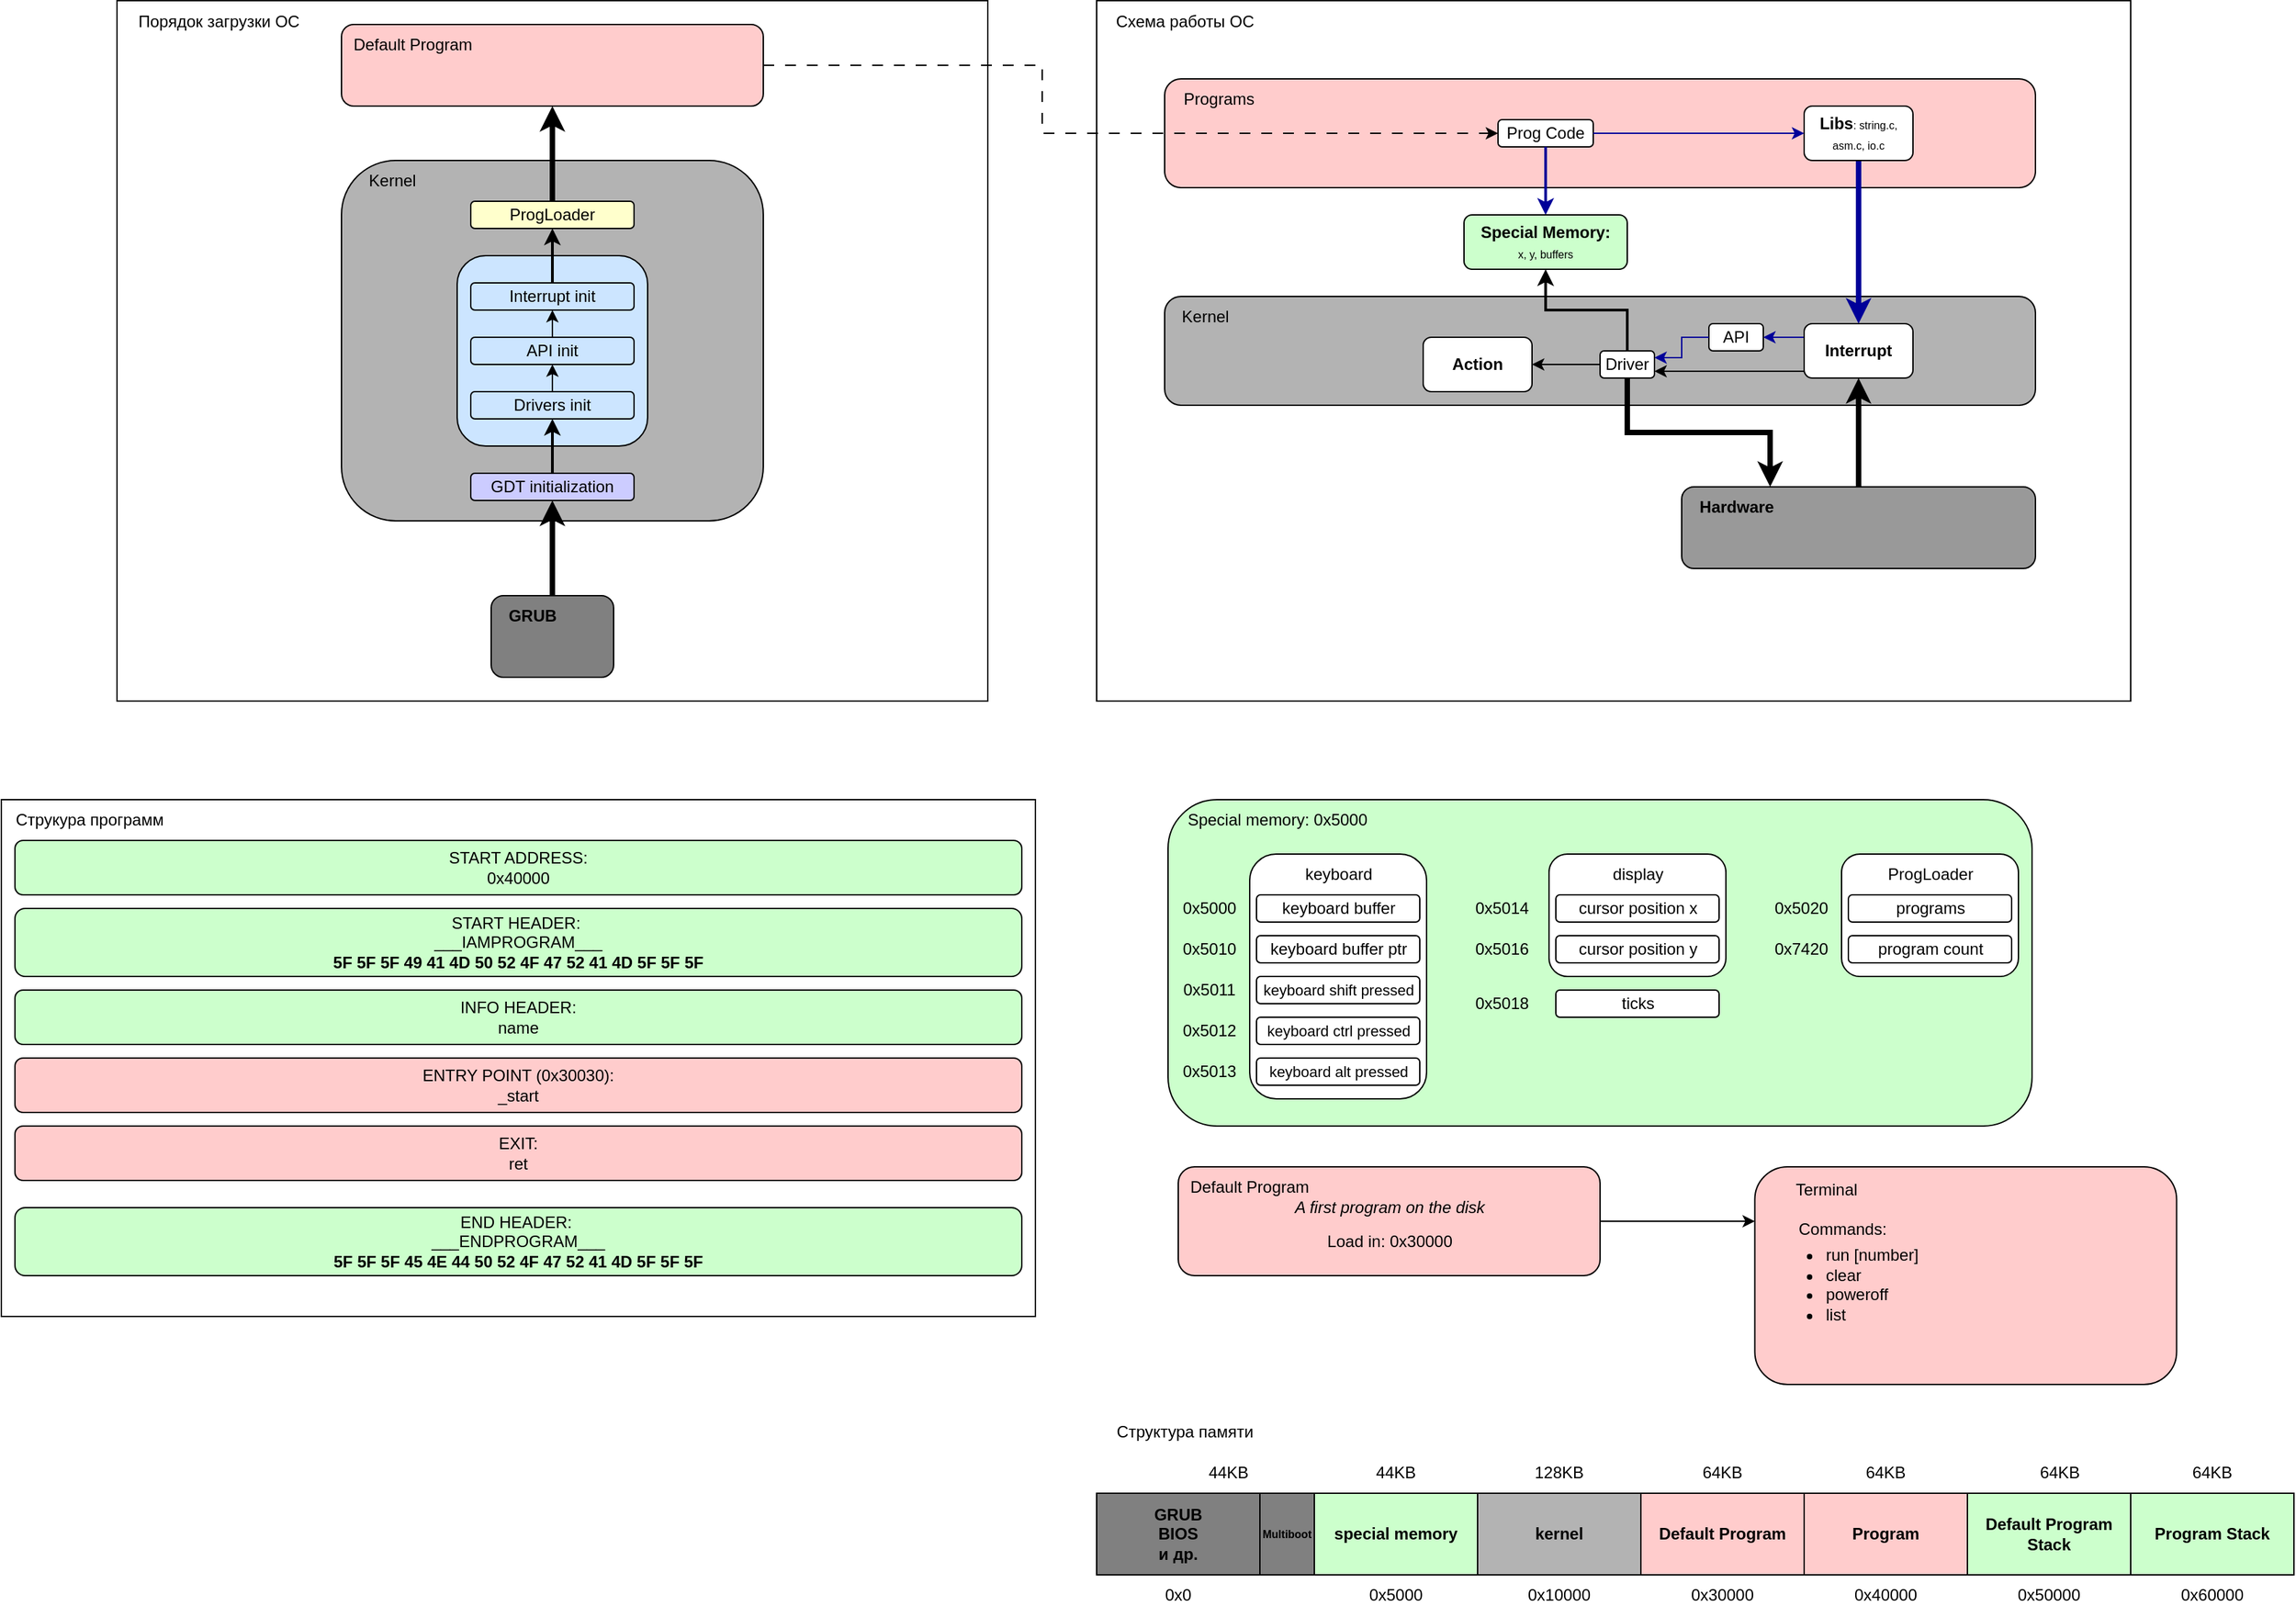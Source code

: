 <mxfile version="28.1.2">
  <diagram name="Page-1" id="FCg047ZmniYvs8AbTUPz">
    <mxGraphModel dx="1866" dy="624" grid="1" gridSize="10" guides="1" tooltips="1" connect="1" arrows="1" fold="1" page="1" pageScale="1" pageWidth="850" pageHeight="1100" math="0" shadow="0">
      <root>
        <mxCell id="0" />
        <mxCell id="1" parent="0" />
        <mxCell id="rvBd5DFb6fozkhR1xG3s-3" value="" style="rounded=0;whiteSpace=wrap;html=1;" parent="1" vertex="1">
          <mxGeometry x="-805" y="790" width="760" height="380" as="geometry" />
        </mxCell>
        <mxCell id="rvBd5DFb6fozkhR1xG3s-4" value="Струкура программ" style="text;html=1;align=center;verticalAlign=middle;whiteSpace=wrap;rounded=0;" parent="1" vertex="1">
          <mxGeometry x="-805" y="790" width="130" height="30" as="geometry" />
        </mxCell>
        <mxCell id="Fx7pZhKHwuvRIzn_ycLN-26" value="" style="rounded=0;whiteSpace=wrap;html=1;" parent="1" vertex="1">
          <mxGeometry y="202.5" width="760" height="515" as="geometry" />
        </mxCell>
        <mxCell id="Fx7pZhKHwuvRIzn_ycLN-25" value="" style="rounded=0;whiteSpace=wrap;html=1;" parent="1" vertex="1">
          <mxGeometry x="-720" y="202.5" width="640" height="515" as="geometry" />
        </mxCell>
        <mxCell id="-tcE8rUrM36b7BvTMz05-39" value="" style="group" parent="1" vertex="1" connectable="0">
          <mxGeometry x="50" y="260" width="640" height="80" as="geometry" />
        </mxCell>
        <mxCell id="-tcE8rUrM36b7BvTMz05-16" value="" style="rounded=1;whiteSpace=wrap;html=1;fillColor=#FFCCCC;" parent="-tcE8rUrM36b7BvTMz05-39" vertex="1">
          <mxGeometry width="640" height="80" as="geometry" />
        </mxCell>
        <mxCell id="-tcE8rUrM36b7BvTMz05-17" value="Programs" style="text;html=1;align=center;verticalAlign=middle;whiteSpace=wrap;rounded=0;" parent="-tcE8rUrM36b7BvTMz05-39" vertex="1">
          <mxGeometry x="10" width="60" height="30" as="geometry" />
        </mxCell>
        <mxCell id="-tcE8rUrM36b7BvTMz05-19" value="Prog Code" style="rounded=1;whiteSpace=wrap;html=1;align=center;fontStyle=0" parent="-tcE8rUrM36b7BvTMz05-39" vertex="1">
          <mxGeometry x="245" y="30" width="70" height="20" as="geometry" />
        </mxCell>
        <mxCell id="-tcE8rUrM36b7BvTMz05-38" value="" style="group" parent="1" vertex="1" connectable="0">
          <mxGeometry x="50" y="420" width="640" height="80" as="geometry" />
        </mxCell>
        <mxCell id="-tcE8rUrM36b7BvTMz05-2" value="" style="rounded=1;whiteSpace=wrap;html=1;fillColor=#B3B3B3;" parent="-tcE8rUrM36b7BvTMz05-38" vertex="1">
          <mxGeometry width="640" height="80" as="geometry" />
        </mxCell>
        <mxCell id="-tcE8rUrM36b7BvTMz05-4" value="Kernel" style="text;html=1;align=center;verticalAlign=middle;whiteSpace=wrap;rounded=0;" parent="-tcE8rUrM36b7BvTMz05-38" vertex="1">
          <mxGeometry width="60" height="30" as="geometry" />
        </mxCell>
        <mxCell id="-tcE8rUrM36b7BvTMz05-5" value="API" style="rounded=1;whiteSpace=wrap;html=1;" parent="-tcE8rUrM36b7BvTMz05-38" vertex="1">
          <mxGeometry x="400" y="20" width="40" height="20" as="geometry" />
        </mxCell>
        <mxCell id="-tcE8rUrM36b7BvTMz05-49" style="edgeStyle=orthogonalEdgeStyle;rounded=0;orthogonalLoop=1;jettySize=auto;html=1;exitX=0;exitY=0.25;exitDx=0;exitDy=0;entryX=1;entryY=0.5;entryDx=0;entryDy=0;strokeColor=#000099;" parent="1" source="-tcE8rUrM36b7BvTMz05-3" target="-tcE8rUrM36b7BvTMz05-5" edge="1">
          <mxGeometry relative="1" as="geometry" />
        </mxCell>
        <mxCell id="-tcE8rUrM36b7BvTMz05-51" style="edgeStyle=orthogonalEdgeStyle;rounded=0;orthogonalLoop=1;jettySize=auto;html=1;exitX=0;exitY=0.75;exitDx=0;exitDy=0;entryX=1;entryY=0.75;entryDx=0;entryDy=0;" parent="1" source="-tcE8rUrM36b7BvTMz05-3" target="-tcE8rUrM36b7BvTMz05-12" edge="1">
          <mxGeometry relative="1" as="geometry">
            <Array as="points">
              <mxPoint x="520" y="475" />
            </Array>
          </mxGeometry>
        </mxCell>
        <mxCell id="-tcE8rUrM36b7BvTMz05-3" value="Interrupt" style="rounded=1;whiteSpace=wrap;html=1;fontStyle=1" parent="1" vertex="1">
          <mxGeometry x="520" y="440" width="80" height="40" as="geometry" />
        </mxCell>
        <mxCell id="-tcE8rUrM36b7BvTMz05-30" style="edgeStyle=orthogonalEdgeStyle;rounded=0;orthogonalLoop=1;jettySize=auto;html=1;exitX=0;exitY=0.5;exitDx=0;exitDy=0;entryX=1;entryY=0.5;entryDx=0;entryDy=0;" parent="1" source="-tcE8rUrM36b7BvTMz05-12" target="-tcE8rUrM36b7BvTMz05-14" edge="1">
          <mxGeometry relative="1" as="geometry" />
        </mxCell>
        <mxCell id="-tcE8rUrM36b7BvTMz05-34" style="edgeStyle=orthogonalEdgeStyle;rounded=0;orthogonalLoop=1;jettySize=auto;html=1;exitX=0.5;exitY=0;exitDx=0;exitDy=0;entryX=0.5;entryY=1;entryDx=0;entryDy=0;strokeWidth=2;" parent="1" source="-tcE8rUrM36b7BvTMz05-12" target="-tcE8rUrM36b7BvTMz05-22" edge="1">
          <mxGeometry relative="1" as="geometry" />
        </mxCell>
        <mxCell id="-tcE8rUrM36b7BvTMz05-52" style="edgeStyle=orthogonalEdgeStyle;rounded=0;orthogonalLoop=1;jettySize=auto;html=1;exitX=0.5;exitY=1;exitDx=0;exitDy=0;entryX=0.25;entryY=0;entryDx=0;entryDy=0;strokeWidth=4;" parent="1" source="-tcE8rUrM36b7BvTMz05-12" target="-tcE8rUrM36b7BvTMz05-40" edge="1">
          <mxGeometry relative="1" as="geometry" />
        </mxCell>
        <mxCell id="-tcE8rUrM36b7BvTMz05-12" value="Driver" style="rounded=1;whiteSpace=wrap;html=1;" parent="1" vertex="1">
          <mxGeometry x="370" y="460" width="40" height="20" as="geometry" />
        </mxCell>
        <mxCell id="-tcE8rUrM36b7BvTMz05-14" value="Action" style="rounded=1;whiteSpace=wrap;html=1;fontStyle=1" parent="1" vertex="1">
          <mxGeometry x="240" y="450" width="80" height="40" as="geometry" />
        </mxCell>
        <mxCell id="-tcE8rUrM36b7BvTMz05-18" style="edgeStyle=orthogonalEdgeStyle;rounded=0;orthogonalLoop=1;jettySize=auto;html=1;exitX=0.5;exitY=1;exitDx=0;exitDy=0;entryX=0.5;entryY=0;entryDx=0;entryDy=0;strokeWidth=4;strokeColor=#000099;" parent="1" source="-tcE8rUrM36b7BvTMz05-6" target="-tcE8rUrM36b7BvTMz05-3" edge="1">
          <mxGeometry relative="1" as="geometry" />
        </mxCell>
        <mxCell id="-tcE8rUrM36b7BvTMz05-6" value="&lt;font&gt;&lt;b&gt;Libs&lt;/b&gt;&lt;/font&gt;&lt;font style=&quot;font-size: 8px;&quot;&gt;: string.c, asm.c, io.c&lt;/font&gt;" style="rounded=1;whiteSpace=wrap;html=1;align=center;fontStyle=0" parent="1" vertex="1">
          <mxGeometry x="520" y="280" width="80" height="40" as="geometry" />
        </mxCell>
        <mxCell id="-tcE8rUrM36b7BvTMz05-20" style="edgeStyle=orthogonalEdgeStyle;rounded=0;orthogonalLoop=1;jettySize=auto;html=1;exitX=1;exitY=0.5;exitDx=0;exitDy=0;entryX=0;entryY=0.5;entryDx=0;entryDy=0;strokeColor=#000099;" parent="1" source="-tcE8rUrM36b7BvTMz05-19" target="-tcE8rUrM36b7BvTMz05-6" edge="1">
          <mxGeometry relative="1" as="geometry" />
        </mxCell>
        <mxCell id="-tcE8rUrM36b7BvTMz05-31" style="edgeStyle=orthogonalEdgeStyle;rounded=0;orthogonalLoop=1;jettySize=auto;html=1;exitX=0.5;exitY=1;exitDx=0;exitDy=0;entryX=0.5;entryY=0;entryDx=0;entryDy=0;strokeWidth=2;strokeColor=#000099;" parent="1" source="-tcE8rUrM36b7BvTMz05-19" target="-tcE8rUrM36b7BvTMz05-22" edge="1">
          <mxGeometry relative="1" as="geometry" />
        </mxCell>
        <mxCell id="-tcE8rUrM36b7BvTMz05-22" value="Special Memory: &lt;br&gt;&lt;font style=&quot;font-size: 8px; font-weight: normal;&quot;&gt;x, y, buffers&lt;/font&gt;" style="rounded=1;whiteSpace=wrap;html=1;fontStyle=1;align=center;fillColor=#CCFFCC;" parent="1" vertex="1">
          <mxGeometry x="270" y="360" width="120" height="40" as="geometry" />
        </mxCell>
        <mxCell id="-tcE8rUrM36b7BvTMz05-48" style="edgeStyle=orthogonalEdgeStyle;rounded=0;orthogonalLoop=1;jettySize=auto;html=1;exitX=0.5;exitY=0;exitDx=0;exitDy=0;entryX=0.5;entryY=1;entryDx=0;entryDy=0;strokeWidth=4;" parent="1" source="-tcE8rUrM36b7BvTMz05-40" target="-tcE8rUrM36b7BvTMz05-3" edge="1">
          <mxGeometry relative="1" as="geometry" />
        </mxCell>
        <mxCell id="-tcE8rUrM36b7BvTMz05-40" value="" style="rounded=1;whiteSpace=wrap;html=1;fillColor=#999999;" parent="1" vertex="1">
          <mxGeometry x="430" y="560" width="260" height="60" as="geometry" />
        </mxCell>
        <mxCell id="-tcE8rUrM36b7BvTMz05-41" value="Hardware" style="text;html=1;align=center;verticalAlign=middle;resizable=0;points=[];autosize=1;fontColor=#000000;fontStyle=1" parent="1" vertex="1">
          <mxGeometry x="430" y="560" width="80" height="30" as="geometry" />
        </mxCell>
        <mxCell id="-tcE8rUrM36b7BvTMz05-50" style="edgeStyle=orthogonalEdgeStyle;rounded=0;orthogonalLoop=1;jettySize=auto;html=1;exitX=0;exitY=0.5;exitDx=0;exitDy=0;entryX=1;entryY=0.25;entryDx=0;entryDy=0;strokeColor=#000099;" parent="1" source="-tcE8rUrM36b7BvTMz05-5" target="-tcE8rUrM36b7BvTMz05-12" edge="1">
          <mxGeometry relative="1" as="geometry" />
        </mxCell>
        <mxCell id="-tcE8rUrM36b7BvTMz05-57" value="" style="rounded=1;whiteSpace=wrap;html=1;fontStyle=1;align=center;fillColor=#CCFFCC;" parent="1" vertex="1">
          <mxGeometry x="52.5" y="790" width="635" height="240" as="geometry" />
        </mxCell>
        <mxCell id="-tcE8rUrM36b7BvTMz05-58" value="Special memory: 0x5000" style="text;html=1;align=center;verticalAlign=middle;whiteSpace=wrap;rounded=0;" parent="1" vertex="1">
          <mxGeometry x="62.5" y="790" width="140" height="30" as="geometry" />
        </mxCell>
        <mxCell id="-tcE8rUrM36b7BvTMz05-63" value="" style="group" parent="1" vertex="1" connectable="0">
          <mxGeometry x="112.5" y="830" width="130" height="180" as="geometry" />
        </mxCell>
        <mxCell id="-tcE8rUrM36b7BvTMz05-61" value="" style="rounded=1;whiteSpace=wrap;html=1;" parent="-tcE8rUrM36b7BvTMz05-63" vertex="1">
          <mxGeometry width="130" height="180" as="geometry" />
        </mxCell>
        <mxCell id="-tcE8rUrM36b7BvTMz05-59" value="keyboard buffer" style="rounded=1;whiteSpace=wrap;html=1;" parent="-tcE8rUrM36b7BvTMz05-63" vertex="1">
          <mxGeometry x="5" y="30" width="120" height="20" as="geometry" />
        </mxCell>
        <mxCell id="-tcE8rUrM36b7BvTMz05-60" value="keyboard buffer ptr" style="rounded=1;whiteSpace=wrap;html=1;" parent="-tcE8rUrM36b7BvTMz05-63" vertex="1">
          <mxGeometry x="5" y="60" width="120" height="20" as="geometry" />
        </mxCell>
        <mxCell id="-tcE8rUrM36b7BvTMz05-62" value="keyboard" style="text;html=1;align=center;verticalAlign=middle;whiteSpace=wrap;rounded=0;" parent="-tcE8rUrM36b7BvTMz05-63" vertex="1">
          <mxGeometry x="5" width="120" height="30" as="geometry" />
        </mxCell>
        <mxCell id="-tcE8rUrM36b7BvTMz05-70" value="&lt;font style=&quot;font-size: 11px;&quot;&gt;keyboard shift pressed&lt;/font&gt;" style="rounded=1;whiteSpace=wrap;html=1;" parent="-tcE8rUrM36b7BvTMz05-63" vertex="1">
          <mxGeometry x="5" y="90" width="120" height="20" as="geometry" />
        </mxCell>
        <mxCell id="Fx7pZhKHwuvRIzn_ycLN-7" value="&lt;font style=&quot;font-size: 11px;&quot;&gt;keyboard ctrl pressed&lt;/font&gt;" style="rounded=1;whiteSpace=wrap;html=1;" parent="-tcE8rUrM36b7BvTMz05-63" vertex="1">
          <mxGeometry x="5" y="120" width="120" height="20" as="geometry" />
        </mxCell>
        <mxCell id="Fx7pZhKHwuvRIzn_ycLN-8" value="&lt;font style=&quot;font-size: 11px;&quot;&gt;keyboard alt pressed&lt;/font&gt;" style="rounded=1;whiteSpace=wrap;html=1;" parent="-tcE8rUrM36b7BvTMz05-63" vertex="1">
          <mxGeometry x="5" y="150" width="120" height="20" as="geometry" />
        </mxCell>
        <mxCell id="-tcE8rUrM36b7BvTMz05-65" value="" style="group" parent="1" vertex="1" connectable="0">
          <mxGeometry x="332.5" y="830" width="130" height="120" as="geometry" />
        </mxCell>
        <mxCell id="-tcE8rUrM36b7BvTMz05-66" value="" style="rounded=1;whiteSpace=wrap;html=1;" parent="-tcE8rUrM36b7BvTMz05-65" vertex="1">
          <mxGeometry width="130" height="90" as="geometry" />
        </mxCell>
        <mxCell id="-tcE8rUrM36b7BvTMz05-67" value="cursor position x" style="rounded=1;whiteSpace=wrap;html=1;" parent="-tcE8rUrM36b7BvTMz05-65" vertex="1">
          <mxGeometry x="5" y="30" width="120" height="20" as="geometry" />
        </mxCell>
        <mxCell id="-tcE8rUrM36b7BvTMz05-68" value="cursor position y" style="rounded=1;whiteSpace=wrap;html=1;" parent="-tcE8rUrM36b7BvTMz05-65" vertex="1">
          <mxGeometry x="5" y="60" width="120" height="20" as="geometry" />
        </mxCell>
        <mxCell id="-tcE8rUrM36b7BvTMz05-69" value="display" style="text;html=1;align=center;verticalAlign=middle;whiteSpace=wrap;rounded=0;" parent="-tcE8rUrM36b7BvTMz05-65" vertex="1">
          <mxGeometry x="5" width="120" height="30" as="geometry" />
        </mxCell>
        <mxCell id="9-nSru1XXpZIgcONNZPy-1" value="0x5000" style="text;html=1;align=center;verticalAlign=middle;whiteSpace=wrap;rounded=0;" parent="1" vertex="1">
          <mxGeometry x="52.5" y="860" width="60" height="20" as="geometry" />
        </mxCell>
        <mxCell id="9-nSru1XXpZIgcONNZPy-2" value="0x5010" style="text;html=1;align=center;verticalAlign=middle;whiteSpace=wrap;rounded=0;" parent="1" vertex="1">
          <mxGeometry x="52.5" y="890" width="60" height="20" as="geometry" />
        </mxCell>
        <mxCell id="9-nSru1XXpZIgcONNZPy-3" value="0x5011" style="text;html=1;align=center;verticalAlign=middle;whiteSpace=wrap;rounded=0;" parent="1" vertex="1">
          <mxGeometry x="52.5" y="920" width="60" height="20" as="geometry" />
        </mxCell>
        <mxCell id="Fx7pZhKHwuvRIzn_ycLN-9" value="0x5012" style="text;html=1;align=center;verticalAlign=middle;whiteSpace=wrap;rounded=0;" parent="1" vertex="1">
          <mxGeometry x="52.5" y="950" width="60" height="20" as="geometry" />
        </mxCell>
        <mxCell id="Fx7pZhKHwuvRIzn_ycLN-10" value="0x5013" style="text;html=1;align=center;verticalAlign=middle;whiteSpace=wrap;rounded=0;" parent="1" vertex="1">
          <mxGeometry x="52.5" y="980" width="60" height="20" as="geometry" />
        </mxCell>
        <mxCell id="Fx7pZhKHwuvRIzn_ycLN-11" value="0x5014" style="text;html=1;align=center;verticalAlign=middle;whiteSpace=wrap;rounded=0;" parent="1" vertex="1">
          <mxGeometry x="267.5" y="860" width="60" height="20" as="geometry" />
        </mxCell>
        <mxCell id="Fx7pZhKHwuvRIzn_ycLN-13" value="0x5016" style="text;html=1;align=center;verticalAlign=middle;whiteSpace=wrap;rounded=0;" parent="1" vertex="1">
          <mxGeometry x="267.5" y="890" width="60" height="20" as="geometry" />
        </mxCell>
        <mxCell id="Fx7pZhKHwuvRIzn_ycLN-20" value="ticks" style="rounded=1;whiteSpace=wrap;html=1;" parent="1" vertex="1">
          <mxGeometry x="337.5" y="930" width="120" height="20" as="geometry" />
        </mxCell>
        <mxCell id="Fx7pZhKHwuvRIzn_ycLN-21" value="0x5018" style="text;html=1;align=center;verticalAlign=middle;whiteSpace=wrap;rounded=0;" parent="1" vertex="1">
          <mxGeometry x="267.5" y="930" width="60" height="20" as="geometry" />
        </mxCell>
        <mxCell id="Fx7pZhKHwuvRIzn_ycLN-23" value="Порядок загрузки ОС" style="text;html=1;align=center;verticalAlign=middle;whiteSpace=wrap;rounded=0;" parent="1" vertex="1">
          <mxGeometry x="-720" y="202.5" width="150" height="30" as="geometry" />
        </mxCell>
        <mxCell id="Fx7pZhKHwuvRIzn_ycLN-27" value="Схема работы ОС" style="text;html=1;align=center;verticalAlign=middle;whiteSpace=wrap;rounded=0;" parent="1" vertex="1">
          <mxGeometry y="202.5" width="130" height="30" as="geometry" />
        </mxCell>
        <mxCell id="Fx7pZhKHwuvRIzn_ycLN-30" value="" style="group" parent="1" vertex="1" connectable="0">
          <mxGeometry x="-445" y="640" width="90" height="60" as="geometry" />
        </mxCell>
        <mxCell id="Fx7pZhKHwuvRIzn_ycLN-28" value="" style="rounded=1;whiteSpace=wrap;html=1;fillColor=#808080;" parent="Fx7pZhKHwuvRIzn_ycLN-30" vertex="1">
          <mxGeometry width="90" height="60" as="geometry" />
        </mxCell>
        <mxCell id="Fx7pZhKHwuvRIzn_ycLN-29" value="GRUB" style="text;html=1;align=center;verticalAlign=middle;resizable=0;points=[];autosize=1;fontColor=#000000;fontStyle=1" parent="Fx7pZhKHwuvRIzn_ycLN-30" vertex="1">
          <mxGeometry width="60" height="30" as="geometry" />
        </mxCell>
        <mxCell id="Fx7pZhKHwuvRIzn_ycLN-32" value="" style="rounded=1;whiteSpace=wrap;html=1;fillColor=#B3B3B3;" parent="1" vertex="1">
          <mxGeometry x="-555" y="320" width="310" height="265" as="geometry" />
        </mxCell>
        <mxCell id="Fx7pZhKHwuvRIzn_ycLN-33" value="Kernel" style="text;html=1;align=center;verticalAlign=middle;whiteSpace=wrap;rounded=0;" parent="1" vertex="1">
          <mxGeometry x="-555" y="320" width="75" height="30" as="geometry" />
        </mxCell>
        <mxCell id="Fx7pZhKHwuvRIzn_ycLN-36" value="GDT initialization" style="rounded=1;whiteSpace=wrap;html=1;fillColor=#CCCCFF;" parent="1" vertex="1">
          <mxGeometry x="-460" y="550" width="120" height="20" as="geometry" />
        </mxCell>
        <mxCell id="Fx7pZhKHwuvRIzn_ycLN-35" style="edgeStyle=orthogonalEdgeStyle;rounded=0;orthogonalLoop=1;jettySize=auto;html=1;exitX=0.5;exitY=0;exitDx=0;exitDy=0;entryX=0.5;entryY=1;entryDx=0;entryDy=0;strokeWidth=4;" parent="1" source="Fx7pZhKHwuvRIzn_ycLN-28" target="Fx7pZhKHwuvRIzn_ycLN-36" edge="1">
          <mxGeometry relative="1" as="geometry" />
        </mxCell>
        <mxCell id="Fx7pZhKHwuvRIzn_ycLN-41" value="" style="group" parent="1" vertex="1" connectable="0">
          <mxGeometry x="-470" y="450" width="140" height="80" as="geometry" />
        </mxCell>
        <mxCell id="Fx7pZhKHwuvRIzn_ycLN-45" value="" style="group" parent="Fx7pZhKHwuvRIzn_ycLN-41" vertex="1" connectable="0">
          <mxGeometry y="-60" width="140" height="140" as="geometry" />
        </mxCell>
        <mxCell id="Fx7pZhKHwuvRIzn_ycLN-40" value="" style="rounded=1;whiteSpace=wrap;html=1;fillColor=#CCE5FF;" parent="Fx7pZhKHwuvRIzn_ycLN-45" vertex="1">
          <mxGeometry width="140" height="140" as="geometry" />
        </mxCell>
        <mxCell id="Fx7pZhKHwuvRIzn_ycLN-37" value="Drivers init" style="rounded=1;whiteSpace=wrap;html=1;fillColor=#CCE5FF;" parent="Fx7pZhKHwuvRIzn_ycLN-45" vertex="1">
          <mxGeometry x="10" y="100" width="120" height="20" as="geometry" />
        </mxCell>
        <mxCell id="Fx7pZhKHwuvRIzn_ycLN-46" style="edgeStyle=orthogonalEdgeStyle;rounded=0;orthogonalLoop=1;jettySize=auto;html=1;exitX=0.5;exitY=0;exitDx=0;exitDy=0;entryX=0.5;entryY=1;entryDx=0;entryDy=0;" parent="Fx7pZhKHwuvRIzn_ycLN-45" source="Fx7pZhKHwuvRIzn_ycLN-39" target="Fx7pZhKHwuvRIzn_ycLN-43" edge="1">
          <mxGeometry relative="1" as="geometry" />
        </mxCell>
        <mxCell id="Fx7pZhKHwuvRIzn_ycLN-39" value="API init" style="rounded=1;whiteSpace=wrap;html=1;fillColor=#CCE5FF;" parent="Fx7pZhKHwuvRIzn_ycLN-45" vertex="1">
          <mxGeometry x="10" y="60" width="120" height="20" as="geometry" />
        </mxCell>
        <mxCell id="Fx7pZhKHwuvRIzn_ycLN-43" value="Interrupt init" style="rounded=1;whiteSpace=wrap;html=1;fillColor=#CCE5FF;" parent="Fx7pZhKHwuvRIzn_ycLN-45" vertex="1">
          <mxGeometry x="10" y="20" width="120" height="20" as="geometry" />
        </mxCell>
        <mxCell id="Fx7pZhKHwuvRIzn_ycLN-42" style="edgeStyle=orthogonalEdgeStyle;rounded=0;orthogonalLoop=1;jettySize=auto;html=1;exitX=0.5;exitY=0;exitDx=0;exitDy=0;entryX=0.5;entryY=1;entryDx=0;entryDy=0;" parent="Fx7pZhKHwuvRIzn_ycLN-45" source="Fx7pZhKHwuvRIzn_ycLN-37" target="Fx7pZhKHwuvRIzn_ycLN-39" edge="1">
          <mxGeometry relative="1" as="geometry" />
        </mxCell>
        <mxCell id="Fx7pZhKHwuvRIzn_ycLN-38" style="edgeStyle=orthogonalEdgeStyle;rounded=0;orthogonalLoop=1;jettySize=auto;html=1;exitX=0.5;exitY=0;exitDx=0;exitDy=0;entryX=0.5;entryY=1;entryDx=0;entryDy=0;strokeWidth=2;" parent="1" source="Fx7pZhKHwuvRIzn_ycLN-36" target="Fx7pZhKHwuvRIzn_ycLN-37" edge="1">
          <mxGeometry relative="1" as="geometry" />
        </mxCell>
        <mxCell id="Fx7pZhKHwuvRIzn_ycLN-52" style="edgeStyle=orthogonalEdgeStyle;rounded=0;orthogonalLoop=1;jettySize=auto;html=1;exitX=0.5;exitY=0;exitDx=0;exitDy=0;entryX=0.5;entryY=1;entryDx=0;entryDy=0;strokeWidth=4;" parent="1" source="Fx7pZhKHwuvRIzn_ycLN-47" target="Fx7pZhKHwuvRIzn_ycLN-50" edge="1">
          <mxGeometry relative="1" as="geometry" />
        </mxCell>
        <mxCell id="Fx7pZhKHwuvRIzn_ycLN-47" value="ProgLoader" style="rounded=1;whiteSpace=wrap;html=1;fillColor=#FFFFCC;" parent="1" vertex="1">
          <mxGeometry x="-460" y="350" width="120" height="20" as="geometry" />
        </mxCell>
        <mxCell id="Fx7pZhKHwuvRIzn_ycLN-48" style="edgeStyle=orthogonalEdgeStyle;rounded=0;orthogonalLoop=1;jettySize=auto;html=1;exitX=0.5;exitY=0;exitDx=0;exitDy=0;entryX=0.5;entryY=1;entryDx=0;entryDy=0;strokeWidth=2;" parent="1" source="Fx7pZhKHwuvRIzn_ycLN-43" target="Fx7pZhKHwuvRIzn_ycLN-47" edge="1">
          <mxGeometry relative="1" as="geometry" />
        </mxCell>
        <mxCell id="Fx7pZhKHwuvRIzn_ycLN-53" style="edgeStyle=orthogonalEdgeStyle;rounded=0;orthogonalLoop=1;jettySize=auto;html=1;exitX=1;exitY=0.5;exitDx=0;exitDy=0;entryX=0;entryY=0.5;entryDx=0;entryDy=0;dashed=1;dashPattern=8 8;" parent="1" source="Fx7pZhKHwuvRIzn_ycLN-50" target="-tcE8rUrM36b7BvTMz05-19" edge="1">
          <mxGeometry relative="1" as="geometry">
            <Array as="points">
              <mxPoint x="-40" y="250" />
              <mxPoint x="-40" y="300" />
            </Array>
          </mxGeometry>
        </mxCell>
        <mxCell id="Fx7pZhKHwuvRIzn_ycLN-50" value="" style="rounded=1;whiteSpace=wrap;html=1;fillColor=#FFCCCC;" parent="1" vertex="1">
          <mxGeometry x="-555" y="220" width="310" height="60" as="geometry" />
        </mxCell>
        <mxCell id="Fx7pZhKHwuvRIzn_ycLN-51" value="Default Program" style="text;html=1;align=center;verticalAlign=middle;whiteSpace=wrap;rounded=0;" parent="1" vertex="1">
          <mxGeometry x="-555" y="220" width="105" height="30" as="geometry" />
        </mxCell>
        <mxCell id="rvBd5DFb6fozkhR1xG3s-1" value="START HEADER:&amp;nbsp;&lt;br&gt;___IAMPROGRAM___&lt;br&gt;&lt;b&gt;5F 5F 5F 49 41 4D 50 52 4F 47 52 41 4D 5F 5F 5F&lt;/b&gt;" style="rounded=1;whiteSpace=wrap;html=1;fillColor=#CCFFCC;" parent="1" vertex="1">
          <mxGeometry x="-795" y="870" width="740" height="50" as="geometry" />
        </mxCell>
        <mxCell id="rvBd5DFb6fozkhR1xG3s-5" value="END HEADER:&amp;nbsp;&lt;br&gt;___ENDPROGRAM___&lt;br&gt;&lt;b&gt;5F 5F 5F 45 4E 44 50 52 4F 47 52 41 4D 5F 5F 5F&lt;/b&gt;" style="rounded=1;whiteSpace=wrap;html=1;fillColor=#CCFFCC;" parent="1" vertex="1">
          <mxGeometry x="-795" y="1090" width="740" height="50" as="geometry" />
        </mxCell>
        <mxCell id="rvBd5DFb6fozkhR1xG3s-6" value="ENTRY POINT (0x30030):&lt;br&gt;_start" style="rounded=1;whiteSpace=wrap;html=1;fillColor=#FFCCCC;" parent="1" vertex="1">
          <mxGeometry x="-795" y="980" width="740" height="40" as="geometry" />
        </mxCell>
        <mxCell id="rvBd5DFb6fozkhR1xG3s-7" value="EXIT:&lt;br&gt;ret" style="rounded=1;whiteSpace=wrap;html=1;fillColor=#FFCCCC;" parent="1" vertex="1">
          <mxGeometry x="-795" y="1030" width="740" height="40" as="geometry" />
        </mxCell>
        <mxCell id="rvBd5DFb6fozkhR1xG3s-8" value="START ADDRESS:&lt;br&gt;0x40000" style="rounded=1;whiteSpace=wrap;html=1;fillColor=#CCFFCC;" parent="1" vertex="1">
          <mxGeometry x="-795" y="820" width="740" height="40" as="geometry" />
        </mxCell>
        <mxCell id="rvBd5DFb6fozkhR1xG3s-17" value="INFO HEADER:&lt;div&gt;name&lt;/div&gt;" style="rounded=1;whiteSpace=wrap;html=1;fillColor=#CCFFCC;" parent="1" vertex="1">
          <mxGeometry x="-795" y="930" width="740" height="40" as="geometry" />
        </mxCell>
        <mxCell id="P1c2-JbZTMkBssamJEXa-10" value="" style="group" vertex="1" connectable="0" parent="1">
          <mxGeometry x="547.5" y="830" width="130" height="120" as="geometry" />
        </mxCell>
        <mxCell id="P1c2-JbZTMkBssamJEXa-11" value="" style="rounded=1;whiteSpace=wrap;html=1;" vertex="1" parent="P1c2-JbZTMkBssamJEXa-10">
          <mxGeometry width="130" height="90" as="geometry" />
        </mxCell>
        <mxCell id="P1c2-JbZTMkBssamJEXa-12" value="programs" style="rounded=1;whiteSpace=wrap;html=1;" vertex="1" parent="P1c2-JbZTMkBssamJEXa-10">
          <mxGeometry x="5" y="30" width="120" height="20" as="geometry" />
        </mxCell>
        <mxCell id="P1c2-JbZTMkBssamJEXa-13" value="program count" style="rounded=1;whiteSpace=wrap;html=1;" vertex="1" parent="P1c2-JbZTMkBssamJEXa-10">
          <mxGeometry x="5" y="60" width="120" height="20" as="geometry" />
        </mxCell>
        <mxCell id="P1c2-JbZTMkBssamJEXa-14" value="ProgLoader" style="text;html=1;align=center;verticalAlign=middle;whiteSpace=wrap;rounded=0;" vertex="1" parent="P1c2-JbZTMkBssamJEXa-10">
          <mxGeometry x="5" width="120" height="30" as="geometry" />
        </mxCell>
        <mxCell id="P1c2-JbZTMkBssamJEXa-15" value="0x5020" style="text;html=1;align=center;verticalAlign=middle;whiteSpace=wrap;rounded=0;" vertex="1" parent="1">
          <mxGeometry x="487.5" y="860" width="60" height="20" as="geometry" />
        </mxCell>
        <mxCell id="P1c2-JbZTMkBssamJEXa-16" value="" style="group" vertex="1" connectable="0" parent="1">
          <mxGeometry x="60" y="1060" width="310" height="100" as="geometry" />
        </mxCell>
        <mxCell id="P1c2-JbZTMkBssamJEXa-2" value="" style="rounded=1;whiteSpace=wrap;html=1;fillColor=#FFCCCC;" vertex="1" parent="P1c2-JbZTMkBssamJEXa-16">
          <mxGeometry width="310" height="80" as="geometry" />
        </mxCell>
        <mxCell id="P1c2-JbZTMkBssamJEXa-3" value="Default Program" style="text;html=1;align=center;verticalAlign=middle;whiteSpace=wrap;rounded=0;" vertex="1" parent="P1c2-JbZTMkBssamJEXa-16">
          <mxGeometry width="105" height="30" as="geometry" />
        </mxCell>
        <mxCell id="P1c2-JbZTMkBssamJEXa-4" value="A first program on the disk" style="text;html=1;align=center;verticalAlign=middle;whiteSpace=wrap;rounded=0;fontStyle=2" vertex="1" parent="P1c2-JbZTMkBssamJEXa-16">
          <mxGeometry x="83.75" y="15" width="142.5" height="30" as="geometry" />
        </mxCell>
        <mxCell id="P1c2-JbZTMkBssamJEXa-21" value="&lt;span style=&quot;font-style: normal;&quot;&gt;Load in: 0x30000&lt;/span&gt;" style="text;html=1;align=center;verticalAlign=middle;whiteSpace=wrap;rounded=0;fontStyle=2" vertex="1" parent="P1c2-JbZTMkBssamJEXa-16">
          <mxGeometry x="83.75" y="40" width="142.5" height="30" as="geometry" />
        </mxCell>
        <mxCell id="P1c2-JbZTMkBssamJEXa-17" value="0x7420" style="text;html=1;align=center;verticalAlign=middle;whiteSpace=wrap;rounded=0;" vertex="1" parent="1">
          <mxGeometry x="487.5" y="890" width="60" height="20" as="geometry" />
        </mxCell>
        <mxCell id="P1c2-JbZTMkBssamJEXa-22" value="" style="rounded=0;whiteSpace=wrap;html=1;" vertex="1" parent="1">
          <mxGeometry y="1300" width="880" height="60" as="geometry" />
        </mxCell>
        <mxCell id="P1c2-JbZTMkBssamJEXa-23" value="Структура памяти" style="text;html=1;align=center;verticalAlign=middle;whiteSpace=wrap;rounded=0;" vertex="1" parent="1">
          <mxGeometry y="1240" width="130" height="30" as="geometry" />
        </mxCell>
        <mxCell id="P1c2-JbZTMkBssamJEXa-24" value="GRUB&lt;br&gt;BIOS&lt;br&gt;и др." style="rounded=0;whiteSpace=wrap;html=1;fillColor=#808080;fontStyle=1" vertex="1" parent="1">
          <mxGeometry y="1300" width="120" height="60" as="geometry" />
        </mxCell>
        <mxCell id="P1c2-JbZTMkBssamJEXa-25" value="" style="rounded=0;whiteSpace=wrap;html=1;fillColor=#808080;fontStyle=1" vertex="1" parent="1">
          <mxGeometry x="120" y="1300" width="40" height="60" as="geometry" />
        </mxCell>
        <mxCell id="P1c2-JbZTMkBssamJEXa-26" value="0x0" style="text;html=1;align=center;verticalAlign=middle;whiteSpace=wrap;rounded=0;" vertex="1" parent="1">
          <mxGeometry y="1360" width="120" height="30" as="geometry" />
        </mxCell>
        <mxCell id="P1c2-JbZTMkBssamJEXa-27" value="Multiboot" style="text;html=1;align=center;verticalAlign=middle;whiteSpace=wrap;rounded=0;fontStyle=1;rotation=0;fontSize=8;" vertex="1" parent="1">
          <mxGeometry x="110" y="1317.5" width="60" height="25" as="geometry" />
        </mxCell>
        <mxCell id="P1c2-JbZTMkBssamJEXa-28" value="0x5000" style="text;html=1;align=center;verticalAlign=middle;whiteSpace=wrap;rounded=0;" vertex="1" parent="1">
          <mxGeometry x="160" y="1360" width="120" height="30" as="geometry" />
        </mxCell>
        <mxCell id="P1c2-JbZTMkBssamJEXa-29" value="special memory" style="rounded=0;whiteSpace=wrap;html=1;fillColor=#CCFFCC;fontStyle=1" vertex="1" parent="1">
          <mxGeometry x="160" y="1300" width="120" height="60" as="geometry" />
        </mxCell>
        <mxCell id="P1c2-JbZTMkBssamJEXa-30" value="kernel" style="rounded=0;whiteSpace=wrap;html=1;fillColor=#B3B3B3;fontStyle=1" vertex="1" parent="1">
          <mxGeometry x="280" y="1300" width="120" height="60" as="geometry" />
        </mxCell>
        <mxCell id="P1c2-JbZTMkBssamJEXa-31" value="0x10000" style="text;html=1;align=center;verticalAlign=middle;whiteSpace=wrap;rounded=0;" vertex="1" parent="1">
          <mxGeometry x="280" y="1360" width="120" height="30" as="geometry" />
        </mxCell>
        <mxCell id="P1c2-JbZTMkBssamJEXa-32" value="Default Program" style="rounded=0;whiteSpace=wrap;html=1;fillColor=#FFCCCC;fontStyle=1" vertex="1" parent="1">
          <mxGeometry x="400" y="1300" width="120" height="60" as="geometry" />
        </mxCell>
        <mxCell id="P1c2-JbZTMkBssamJEXa-33" value="0x30000" style="text;html=1;align=center;verticalAlign=middle;whiteSpace=wrap;rounded=0;" vertex="1" parent="1">
          <mxGeometry x="400" y="1360" width="120" height="30" as="geometry" />
        </mxCell>
        <mxCell id="P1c2-JbZTMkBssamJEXa-34" value="Program" style="rounded=0;whiteSpace=wrap;html=1;fillColor=#FFCCCC;fontStyle=1" vertex="1" parent="1">
          <mxGeometry x="520" y="1300" width="120" height="60" as="geometry" />
        </mxCell>
        <mxCell id="P1c2-JbZTMkBssamJEXa-35" value="0x40000" style="text;html=1;align=center;verticalAlign=middle;whiteSpace=wrap;rounded=0;" vertex="1" parent="1">
          <mxGeometry x="520" y="1360" width="120" height="30" as="geometry" />
        </mxCell>
        <mxCell id="P1c2-JbZTMkBssamJEXa-36" value="64KB" style="text;html=1;align=center;verticalAlign=middle;whiteSpace=wrap;rounded=0;" vertex="1" parent="1">
          <mxGeometry x="436.25" y="1270" width="47.5" height="30" as="geometry" />
        </mxCell>
        <mxCell id="P1c2-JbZTMkBssamJEXa-37" value="64KB" style="text;html=1;align=center;verticalAlign=middle;whiteSpace=wrap;rounded=0;" vertex="1" parent="1">
          <mxGeometry x="556.25" y="1270" width="47.5" height="30" as="geometry" />
        </mxCell>
        <mxCell id="P1c2-JbZTMkBssamJEXa-38" value="128KB" style="text;html=1;align=center;verticalAlign=middle;whiteSpace=wrap;rounded=0;" vertex="1" parent="1">
          <mxGeometry x="316.25" y="1270" width="47.5" height="30" as="geometry" />
        </mxCell>
        <mxCell id="P1c2-JbZTMkBssamJEXa-39" value="44KB" style="text;html=1;align=center;verticalAlign=middle;whiteSpace=wrap;rounded=0;" vertex="1" parent="1">
          <mxGeometry x="196.25" y="1270" width="47.5" height="30" as="geometry" />
        </mxCell>
        <mxCell id="P1c2-JbZTMkBssamJEXa-40" value="44KB" style="text;html=1;align=center;verticalAlign=middle;whiteSpace=wrap;rounded=0;" vertex="1" parent="1">
          <mxGeometry x="72.5" y="1270" width="47.5" height="30" as="geometry" />
        </mxCell>
        <mxCell id="P1c2-JbZTMkBssamJEXa-42" value="Default Program Stack" style="rounded=0;whiteSpace=wrap;html=1;fillColor=#CCFFCC;fontStyle=1" vertex="1" parent="1">
          <mxGeometry x="640" y="1300" width="120" height="60" as="geometry" />
        </mxCell>
        <mxCell id="P1c2-JbZTMkBssamJEXa-44" value="Program Stack" style="rounded=0;whiteSpace=wrap;html=1;fillColor=#CCFFCC;fontStyle=1" vertex="1" parent="1">
          <mxGeometry x="760" y="1300" width="120" height="60" as="geometry" />
        </mxCell>
        <mxCell id="P1c2-JbZTMkBssamJEXa-45" value="0x50000" style="text;html=1;align=center;verticalAlign=middle;whiteSpace=wrap;rounded=0;" vertex="1" parent="1">
          <mxGeometry x="640" y="1360" width="120" height="30" as="geometry" />
        </mxCell>
        <mxCell id="P1c2-JbZTMkBssamJEXa-46" value="0x60000" style="text;html=1;align=center;verticalAlign=middle;whiteSpace=wrap;rounded=0;" vertex="1" parent="1">
          <mxGeometry x="760" y="1360" width="120" height="30" as="geometry" />
        </mxCell>
        <mxCell id="P1c2-JbZTMkBssamJEXa-47" value="64KB" style="text;html=1;align=center;verticalAlign=middle;whiteSpace=wrap;rounded=0;" vertex="1" parent="1">
          <mxGeometry x="683.75" y="1270" width="47.5" height="30" as="geometry" />
        </mxCell>
        <mxCell id="P1c2-JbZTMkBssamJEXa-48" value="64KB" style="text;html=1;align=center;verticalAlign=middle;whiteSpace=wrap;rounded=0;" vertex="1" parent="1">
          <mxGeometry x="796.25" y="1270" width="47.5" height="30" as="geometry" />
        </mxCell>
        <mxCell id="P1c2-JbZTMkBssamJEXa-49" value="" style="group" vertex="1" connectable="0" parent="1">
          <mxGeometry x="483.75" y="1060" width="310" height="160" as="geometry" />
        </mxCell>
        <mxCell id="P1c2-JbZTMkBssamJEXa-50" value="" style="rounded=1;whiteSpace=wrap;html=1;fillColor=#FFCCCC;" vertex="1" parent="P1c2-JbZTMkBssamJEXa-49">
          <mxGeometry width="310" height="160" as="geometry" />
        </mxCell>
        <mxCell id="P1c2-JbZTMkBssamJEXa-51" value="Terminal" style="text;html=1;align=center;verticalAlign=middle;whiteSpace=wrap;rounded=0;" vertex="1" parent="P1c2-JbZTMkBssamJEXa-49">
          <mxGeometry width="105" height="34.286" as="geometry" />
        </mxCell>
        <mxCell id="P1c2-JbZTMkBssamJEXa-55" value="Commands:&lt;div&gt;&lt;ul style=&quot;padding-left: 20px; margin-top: 5px;&quot;&gt;&lt;li&gt;run [number]&lt;/li&gt;&lt;li&gt;clear&lt;/li&gt;&lt;li&gt;poweroff&lt;/li&gt;&lt;li&gt;list&lt;/li&gt;&lt;/ul&gt;&lt;/div&gt;" style="text;html=1;align=left;verticalAlign=top;whiteSpace=wrap;rounded=0;" vertex="1" parent="P1c2-JbZTMkBssamJEXa-49">
          <mxGeometry x="30" y="32.15" width="150" height="95.71" as="geometry" />
        </mxCell>
        <mxCell id="P1c2-JbZTMkBssamJEXa-54" style="edgeStyle=orthogonalEdgeStyle;rounded=0;orthogonalLoop=1;jettySize=auto;html=1;exitX=1;exitY=0.5;exitDx=0;exitDy=0;entryX=0;entryY=0.25;entryDx=0;entryDy=0;" edge="1" parent="1" source="P1c2-JbZTMkBssamJEXa-2" target="P1c2-JbZTMkBssamJEXa-50">
          <mxGeometry relative="1" as="geometry" />
        </mxCell>
      </root>
    </mxGraphModel>
  </diagram>
</mxfile>

